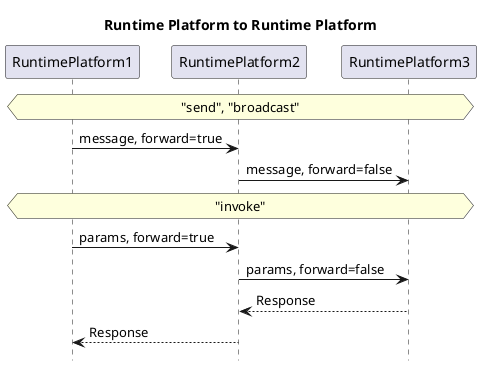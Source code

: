 @startuml
hide footbox
participant RuntimePlatform1 as RP1
participant RuntimePlatform2 as RP2
participant RuntimePlatform3 as RP3

title Runtime Platform to Runtime Platform

hnote across: "send", "broadcast"
RP1 -> RP2 : message, forward=true
RP2 -> RP3 : message, forward=false

hnote across: "invoke"
RP1 -> RP2 : params, forward=true
RP2 -> RP3 : params, forward=false
RP3 --> RP2 : Response
RP2 --> RP1 : Response
@enduml
